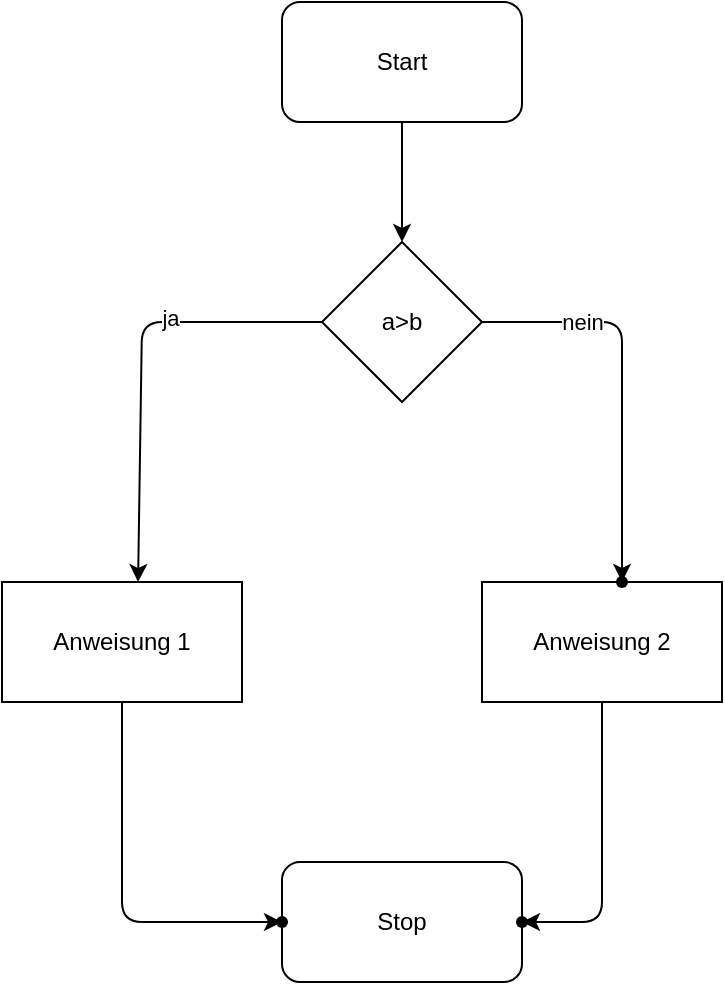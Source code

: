 <mxfile>
    <diagram id="jI4GmVJA0lL1LTSn6ruU" name="IF">
        <mxGraphModel dx="838" dy="790" grid="1" gridSize="10" guides="1" tooltips="1" connect="1" arrows="1" fold="1" page="1" pageScale="1" pageWidth="827" pageHeight="1169" math="0" shadow="0">
            <root>
                <mxCell id="0"/>
                <mxCell id="1" parent="0"/>
                <mxCell id="6" style="edgeStyle=none;html=1;" edge="1" parent="1" source="2" target="3">
                    <mxGeometry relative="1" as="geometry"/>
                </mxCell>
                <mxCell id="2" value="Start" style="rounded=1;whiteSpace=wrap;html=1;" vertex="1" parent="1">
                    <mxGeometry x="310" y="80" width="120" height="60" as="geometry"/>
                </mxCell>
                <mxCell id="9tVok411Yo_KnVflQyTQ-18" value="" style="edgeStyle=none;html=1;entryX=0.567;entryY=0;entryDx=0;entryDy=0;entryPerimeter=0;" edge="1" parent="1" source="3" target="4">
                    <mxGeometry relative="1" as="geometry">
                        <mxPoint x="230" y="240" as="targetPoint"/>
                        <Array as="points">
                            <mxPoint x="240" y="240"/>
                        </Array>
                    </mxGeometry>
                </mxCell>
                <mxCell id="9tVok411Yo_KnVflQyTQ-28" value="ja" style="edgeLabel;html=1;align=center;verticalAlign=middle;resizable=0;points=[];" vertex="1" connectable="0" parent="9tVok411Yo_KnVflQyTQ-18">
                    <mxGeometry x="-0.309" y="-2" relative="1" as="geometry">
                        <mxPoint as="offset"/>
                    </mxGeometry>
                </mxCell>
                <mxCell id="9tVok411Yo_KnVflQyTQ-21" value="" style="edgeStyle=none;html=1;" edge="1" parent="1" source="3" target="9tVok411Yo_KnVflQyTQ-20">
                    <mxGeometry relative="1" as="geometry">
                        <Array as="points">
                            <mxPoint x="480" y="240"/>
                        </Array>
                    </mxGeometry>
                </mxCell>
                <mxCell id="9tVok411Yo_KnVflQyTQ-29" value="nein" style="edgeLabel;html=1;align=center;verticalAlign=middle;resizable=0;points=[];" vertex="1" connectable="0" parent="9tVok411Yo_KnVflQyTQ-21">
                    <mxGeometry x="-0.49" y="-5" relative="1" as="geometry">
                        <mxPoint x="-1" y="-5" as="offset"/>
                    </mxGeometry>
                </mxCell>
                <mxCell id="3" value="a&amp;gt;b" style="rhombus;whiteSpace=wrap;html=1;" vertex="1" parent="1">
                    <mxGeometry x="330" y="200" width="80" height="80" as="geometry"/>
                </mxCell>
                <mxCell id="9tVok411Yo_KnVflQyTQ-27" value="" style="edgeStyle=none;html=1;" edge="1" parent="1" source="4" target="9tVok411Yo_KnVflQyTQ-26">
                    <mxGeometry relative="1" as="geometry">
                        <Array as="points">
                            <mxPoint x="230" y="540"/>
                        </Array>
                    </mxGeometry>
                </mxCell>
                <mxCell id="4" value="Anweisung 1" style="rounded=0;whiteSpace=wrap;html=1;" vertex="1" parent="1">
                    <mxGeometry x="170" y="370" width="120" height="60" as="geometry"/>
                </mxCell>
                <mxCell id="5" value="Stop" style="rounded=1;whiteSpace=wrap;html=1;" vertex="1" parent="1">
                    <mxGeometry x="310" y="510" width="120" height="60" as="geometry"/>
                </mxCell>
                <mxCell id="9tVok411Yo_KnVflQyTQ-25" value="" style="edgeStyle=none;html=1;" edge="1" parent="1" source="9tVok411Yo_KnVflQyTQ-16" target="9tVok411Yo_KnVflQyTQ-24">
                    <mxGeometry relative="1" as="geometry">
                        <Array as="points">
                            <mxPoint x="470" y="540"/>
                        </Array>
                    </mxGeometry>
                </mxCell>
                <mxCell id="9tVok411Yo_KnVflQyTQ-16" value="Anweisung 2" style="rounded=0;whiteSpace=wrap;html=1;" vertex="1" parent="1">
                    <mxGeometry x="410" y="370" width="120" height="60" as="geometry"/>
                </mxCell>
                <mxCell id="9tVok411Yo_KnVflQyTQ-20" value="" style="shape=waypoint;sketch=0;size=6;pointerEvents=1;points=[];fillColor=default;resizable=0;rotatable=0;perimeter=centerPerimeter;snapToPoint=1;" vertex="1" parent="1">
                    <mxGeometry x="460" y="350" width="40" height="40" as="geometry"/>
                </mxCell>
                <mxCell id="9tVok411Yo_KnVflQyTQ-24" value="" style="shape=waypoint;sketch=0;size=6;pointerEvents=1;points=[];fillColor=default;resizable=0;rotatable=0;perimeter=centerPerimeter;snapToPoint=1;rounded=0;" vertex="1" parent="1">
                    <mxGeometry x="410" y="520" width="40" height="40" as="geometry"/>
                </mxCell>
                <mxCell id="9tVok411Yo_KnVflQyTQ-26" value="" style="shape=waypoint;sketch=0;size=6;pointerEvents=1;points=[];fillColor=default;resizable=0;rotatable=0;perimeter=centerPerimeter;snapToPoint=1;rounded=0;" vertex="1" parent="1">
                    <mxGeometry x="290" y="520" width="40" height="40" as="geometry"/>
                </mxCell>
            </root>
        </mxGraphModel>
    </diagram>
    <diagram name="IF_ELSE" id="tnpmEQ9mwSTlpZk-90Jl">
        <mxGraphModel dx="838" dy="790" grid="1" gridSize="10" guides="1" tooltips="1" connect="1" arrows="1" fold="1" page="1" pageScale="1" pageWidth="827" pageHeight="1169" math="0" shadow="0">
            <root>
                <mxCell id="OBNNbI465tpYLA1Kaz3A-0"/>
                <mxCell id="OBNNbI465tpYLA1Kaz3A-1" parent="OBNNbI465tpYLA1Kaz3A-0"/>
                <mxCell id="OBNNbI465tpYLA1Kaz3A-2" style="edgeStyle=none;html=1;" edge="1" parent="OBNNbI465tpYLA1Kaz3A-1" source="OBNNbI465tpYLA1Kaz3A-3" target="OBNNbI465tpYLA1Kaz3A-7">
                    <mxGeometry relative="1" as="geometry"/>
                </mxCell>
                <mxCell id="OBNNbI465tpYLA1Kaz3A-3" value="Start" style="rounded=1;whiteSpace=wrap;html=1;" vertex="1" parent="OBNNbI465tpYLA1Kaz3A-1">
                    <mxGeometry x="310" y="80" width="120" height="60" as="geometry"/>
                </mxCell>
                <mxCell id="OBNNbI465tpYLA1Kaz3A-4" value="ja" style="edgeStyle=none;html=1;entryX=0.5;entryY=0;entryDx=0;entryDy=0;" edge="1" parent="OBNNbI465tpYLA1Kaz3A-1" source="OBNNbI465tpYLA1Kaz3A-7" target="OBNNbI465tpYLA1Kaz3A-8">
                    <mxGeometry relative="1" as="geometry">
                        <Array as="points">
                            <mxPoint x="370" y="310"/>
                        </Array>
                        <mxPoint as="offset"/>
                    </mxGeometry>
                </mxCell>
                <mxCell id="OBNNbI465tpYLA1Kaz3A-5" value="" style="edgeStyle=none;html=1;" edge="1" parent="OBNNbI465tpYLA1Kaz3A-1" source="OBNNbI465tpYLA1Kaz3A-7">
                    <mxGeometry relative="1" as="geometry">
                        <mxPoint x="370" y="480" as="targetPoint"/>
                        <Array as="points">
                            <mxPoint x="560" y="240"/>
                            <mxPoint x="600" y="240"/>
                            <mxPoint x="600" y="360"/>
                            <mxPoint x="600" y="480"/>
                        </Array>
                    </mxGeometry>
                </mxCell>
                <mxCell id="OBNNbI465tpYLA1Kaz3A-6" value="nein" style="edgeLabel;html=1;align=center;verticalAlign=middle;resizable=0;points=[];" vertex="1" connectable="0" parent="OBNNbI465tpYLA1Kaz3A-5">
                    <mxGeometry x="-0.543" y="-2" relative="1" as="geometry">
                        <mxPoint x="-71" y="-2" as="offset"/>
                    </mxGeometry>
                </mxCell>
                <mxCell id="OBNNbI465tpYLA1Kaz3A-7" value="a&amp;gt;b" style="rhombus;whiteSpace=wrap;html=1;" vertex="1" parent="OBNNbI465tpYLA1Kaz3A-1">
                    <mxGeometry x="330" y="200" width="80" height="80" as="geometry"/>
                </mxCell>
                <mxCell id="OBNNbI465tpYLA1Kaz3A-8" value="Anweisung" style="rounded=0;whiteSpace=wrap;html=1;" vertex="1" parent="OBNNbI465tpYLA1Kaz3A-1">
                    <mxGeometry x="310" y="360" width="120" height="60" as="geometry"/>
                </mxCell>
                <mxCell id="OBNNbI465tpYLA1Kaz3A-9" value="Stop" style="rounded=1;whiteSpace=wrap;html=1;" vertex="1" parent="OBNNbI465tpYLA1Kaz3A-1">
                    <mxGeometry x="310" y="510" width="120" height="60" as="geometry"/>
                </mxCell>
                <mxCell id="OBNNbI465tpYLA1Kaz3A-10" value="" style="edgeStyle=none;html=1;endArrow=none;entryX=0.5;entryY=0;entryDx=0;entryDy=0;" edge="1" parent="OBNNbI465tpYLA1Kaz3A-1" source="OBNNbI465tpYLA1Kaz3A-8" target="OBNNbI465tpYLA1Kaz3A-9">
                    <mxGeometry relative="1" as="geometry">
                        <mxPoint x="370" y="420" as="sourcePoint"/>
                        <mxPoint x="510" y="440" as="targetPoint"/>
                    </mxGeometry>
                </mxCell>
            </root>
        </mxGraphModel>
    </diagram>
    <diagram name="ELSE_IF" id="Y1JAOELNs-KCpuGSEDWy">
        <mxGraphModel dx="838" dy="790" grid="1" gridSize="10" guides="1" tooltips="1" connect="1" arrows="1" fold="1" page="1" pageScale="1" pageWidth="827" pageHeight="1169" math="0" shadow="0">
            <root>
                <mxCell id="Pqtm40oOwXr4LAFvxsrn-0"/>
                <mxCell id="Pqtm40oOwXr4LAFvxsrn-1" parent="Pqtm40oOwXr4LAFvxsrn-0"/>
                <mxCell id="Pqtm40oOwXr4LAFvxsrn-2" style="edgeStyle=none;html=1;" edge="1" parent="Pqtm40oOwXr4LAFvxsrn-1" source="Pqtm40oOwXr4LAFvxsrn-3" target="Pqtm40oOwXr4LAFvxsrn-7">
                    <mxGeometry relative="1" as="geometry"/>
                </mxCell>
                <mxCell id="Pqtm40oOwXr4LAFvxsrn-3" value="Start" style="rounded=1;whiteSpace=wrap;html=1;" vertex="1" parent="Pqtm40oOwXr4LAFvxsrn-1">
                    <mxGeometry x="310" y="10" width="120" height="60" as="geometry"/>
                </mxCell>
                <mxCell id="qqC7y7W5hgDcxIdp7-vb-1" value="" style="edgeStyle=none;html=1;" edge="1" parent="Pqtm40oOwXr4LAFvxsrn-1" source="Pqtm40oOwXr4LAFvxsrn-7" target="qqC7y7W5hgDcxIdp7-vb-0">
                    <mxGeometry relative="1" as="geometry"/>
                </mxCell>
                <mxCell id="qqC7y7W5hgDcxIdp7-vb-4" value="Nein" style="edgeStyle=none;html=1;" edge="1" parent="Pqtm40oOwXr4LAFvxsrn-1" source="Pqtm40oOwXr4LAFvxsrn-7" target="qqC7y7W5hgDcxIdp7-vb-3">
                    <mxGeometry x="0.073" y="2" relative="1" as="geometry">
                        <Array as="points">
                            <mxPoint x="530" y="150"/>
                        </Array>
                        <mxPoint as="offset"/>
                    </mxGeometry>
                </mxCell>
                <mxCell id="Pqtm40oOwXr4LAFvxsrn-7" value="ist J.älter?" style="rhombus;whiteSpace=wrap;html=1;" vertex="1" parent="Pqtm40oOwXr4LAFvxsrn-1">
                    <mxGeometry x="330" y="110" width="80" height="80" as="geometry"/>
                </mxCell>
                <mxCell id="Pqtm40oOwXr4LAFvxsrn-9" value="Stop" style="rounded=1;whiteSpace=wrap;html=1;" vertex="1" parent="Pqtm40oOwXr4LAFvxsrn-1">
                    <mxGeometry x="310" y="560" width="120" height="60" as="geometry"/>
                </mxCell>
                <mxCell id="qqC7y7W5hgDcxIdp7-vb-17" value="" style="edgeStyle=none;html=1;" edge="1" parent="Pqtm40oOwXr4LAFvxsrn-1" source="qqC7y7W5hgDcxIdp7-vb-0" target="qqC7y7W5hgDcxIdp7-vb-16">
                    <mxGeometry relative="1" as="geometry"/>
                </mxCell>
                <mxCell id="qqC7y7W5hgDcxIdp7-vb-0" value="&quot;J. ist älter&quot;" style="shape=parallelogram;perimeter=parallelogramPerimeter;whiteSpace=wrap;html=1;fixedSize=1;size=20;" vertex="1" parent="Pqtm40oOwXr4LAFvxsrn-1">
                    <mxGeometry x="310" y="260" width="120" height="60" as="geometry"/>
                </mxCell>
                <mxCell id="qqC7y7W5hgDcxIdp7-vb-6" value="ja" style="edgeStyle=none;html=1;" edge="1" parent="Pqtm40oOwXr4LAFvxsrn-1" source="qqC7y7W5hgDcxIdp7-vb-3" target="qqC7y7W5hgDcxIdp7-vb-5">
                    <mxGeometry relative="1" as="geometry"/>
                </mxCell>
                <mxCell id="qqC7y7W5hgDcxIdp7-vb-8" value="Nein" style="edgeStyle=none;html=1;entryX=0.567;entryY=-0.05;entryDx=0;entryDy=0;entryPerimeter=0;" edge="1" parent="Pqtm40oOwXr4LAFvxsrn-1" source="qqC7y7W5hgDcxIdp7-vb-3" target="qqC7y7W5hgDcxIdp7-vb-9">
                    <mxGeometry x="-0.491" relative="1" as="geometry">
                        <mxPoint x="650" y="240" as="targetPoint"/>
                        <Array as="points">
                            <mxPoint x="718" y="240"/>
                        </Array>
                        <mxPoint as="offset"/>
                    </mxGeometry>
                </mxCell>
                <mxCell id="qqC7y7W5hgDcxIdp7-vb-3" value="istJ.gleichalt?" style="rhombus;whiteSpace=wrap;html=1;" vertex="1" parent="Pqtm40oOwXr4LAFvxsrn-1">
                    <mxGeometry x="490" y="200" width="80" height="80" as="geometry"/>
                </mxCell>
                <mxCell id="qqC7y7W5hgDcxIdp7-vb-13" value="" style="edgeStyle=none;html=1;" edge="1" parent="Pqtm40oOwXr4LAFvxsrn-1" source="qqC7y7W5hgDcxIdp7-vb-5">
                    <mxGeometry relative="1" as="geometry">
                        <mxPoint x="370" y="480" as="targetPoint"/>
                        <Array as="points">
                            <mxPoint x="530" y="480"/>
                        </Array>
                    </mxGeometry>
                </mxCell>
                <mxCell id="qqC7y7W5hgDcxIdp7-vb-5" value="&quot;j. ist gleich alt&quot;" style="shape=parallelogram;perimeter=parallelogramPerimeter;whiteSpace=wrap;html=1;fixedSize=1;" vertex="1" parent="Pqtm40oOwXr4LAFvxsrn-1">
                    <mxGeometry x="470" y="340" width="120" height="60" as="geometry"/>
                </mxCell>
                <mxCell id="qqC7y7W5hgDcxIdp7-vb-11" value="" style="edgeStyle=none;html=1;" edge="1" parent="Pqtm40oOwXr4LAFvxsrn-1" source="qqC7y7W5hgDcxIdp7-vb-9">
                    <mxGeometry relative="1" as="geometry">
                        <mxPoint x="370" y="540" as="targetPoint"/>
                        <Array as="points">
                            <mxPoint x="710" y="540"/>
                        </Array>
                    </mxGeometry>
                </mxCell>
                <mxCell id="qqC7y7W5hgDcxIdp7-vb-9" value="&quot;j. ist jünger&quot;" style="shape=parallelogram;perimeter=parallelogramPerimeter;whiteSpace=wrap;html=1;fixedSize=1;" vertex="1" parent="Pqtm40oOwXr4LAFvxsrn-1">
                    <mxGeometry x="650" y="410" width="120" height="60" as="geometry"/>
                </mxCell>
                <mxCell id="qqC7y7W5hgDcxIdp7-vb-16" value="" style="shape=waypoint;sketch=0;size=6;pointerEvents=1;points=[];fillColor=default;resizable=0;rotatable=0;perimeter=centerPerimeter;snapToPoint=1;" vertex="1" parent="Pqtm40oOwXr4LAFvxsrn-1">
                    <mxGeometry x="350" y="540" width="40" height="40" as="geometry"/>
                </mxCell>
            </root>
        </mxGraphModel>
    </diagram>
</mxfile>